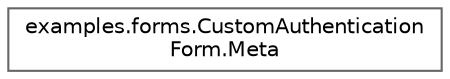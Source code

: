 digraph "Graphical Class Hierarchy"
{
 // LATEX_PDF_SIZE
  bgcolor="transparent";
  edge [fontname=Helvetica,fontsize=10,labelfontname=Helvetica,labelfontsize=10];
  node [fontname=Helvetica,fontsize=10,shape=box,height=0.2,width=0.4];
  rankdir="LR";
  Node0 [id="Node000000",label="examples.forms.CustomAuthentication\lForm.Meta",height=0.2,width=0.4,color="grey40", fillcolor="white", style="filled",URL="$classexamples_1_1forms_1_1_custom_authentication_form_1_1_meta.html",tooltip=" "];
}
